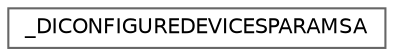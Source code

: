 digraph "Graphical Class Hierarchy"
{
 // LATEX_PDF_SIZE
  bgcolor="transparent";
  edge [fontname=Helvetica,fontsize=10,labelfontname=Helvetica,labelfontsize=10];
  node [fontname=Helvetica,fontsize=10,shape=box,height=0.2,width=0.4];
  rankdir="LR";
  Node0 [id="Node000000",label="_DICONFIGUREDEVICESPARAMSA",height=0.2,width=0.4,color="grey40", fillcolor="white", style="filled",URL="$struct__DICONFIGUREDEVICESPARAMSA.html",tooltip=" "];
}
